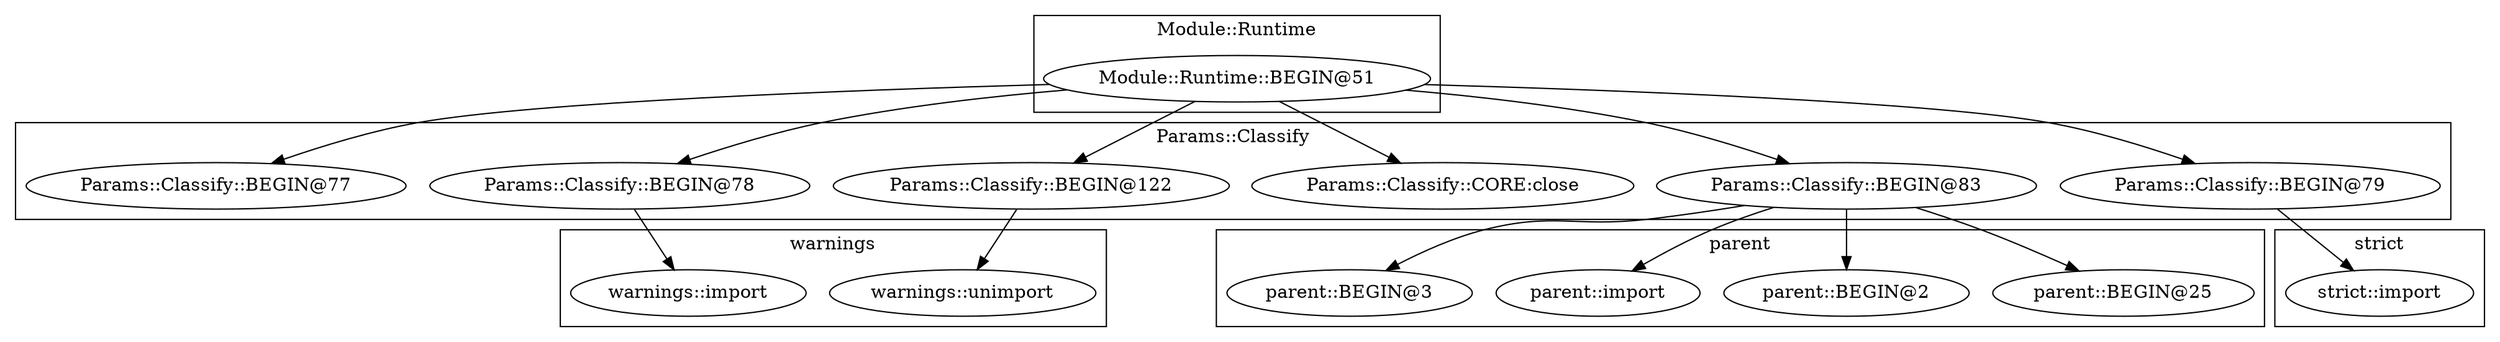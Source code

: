 digraph {
graph [overlap=false]
subgraph cluster_warnings {
	label="warnings";
	"warnings::unimport";
	"warnings::import";
}
subgraph cluster_parent {
	label="parent";
	"parent::BEGIN@25";
	"parent::BEGIN@2";
	"parent::import";
	"parent::BEGIN@3";
}
subgraph cluster_Params_Classify {
	label="Params::Classify";
	"Params::Classify::BEGIN@78";
	"Params::Classify::BEGIN@83";
	"Params::Classify::CORE:close";
	"Params::Classify::BEGIN@122";
	"Params::Classify::BEGIN@79";
	"Params::Classify::BEGIN@77";
}
subgraph cluster_strict {
	label="strict";
	"strict::import";
}
subgraph cluster_Module_Runtime {
	label="Module::Runtime";
	"Module::Runtime::BEGIN@51";
}
"Module::Runtime::BEGIN@51" -> "Params::Classify::BEGIN@78";
"Module::Runtime::BEGIN@51" -> "Params::Classify::BEGIN@122";
"Module::Runtime::BEGIN@51" -> "Params::Classify::CORE:close";
"Params::Classify::BEGIN@78" -> "warnings::import";
"Params::Classify::BEGIN@79" -> "strict::import";
"Params::Classify::BEGIN@83" -> "parent::import";
"Params::Classify::BEGIN@122" -> "warnings::unimport";
"Module::Runtime::BEGIN@51" -> "Params::Classify::BEGIN@77";
"Params::Classify::BEGIN@83" -> "parent::BEGIN@25";
"Params::Classify::BEGIN@83" -> "parent::BEGIN@2";
"Params::Classify::BEGIN@83" -> "parent::BEGIN@3";
"Module::Runtime::BEGIN@51" -> "Params::Classify::BEGIN@83";
"Module::Runtime::BEGIN@51" -> "Params::Classify::BEGIN@79";
}
